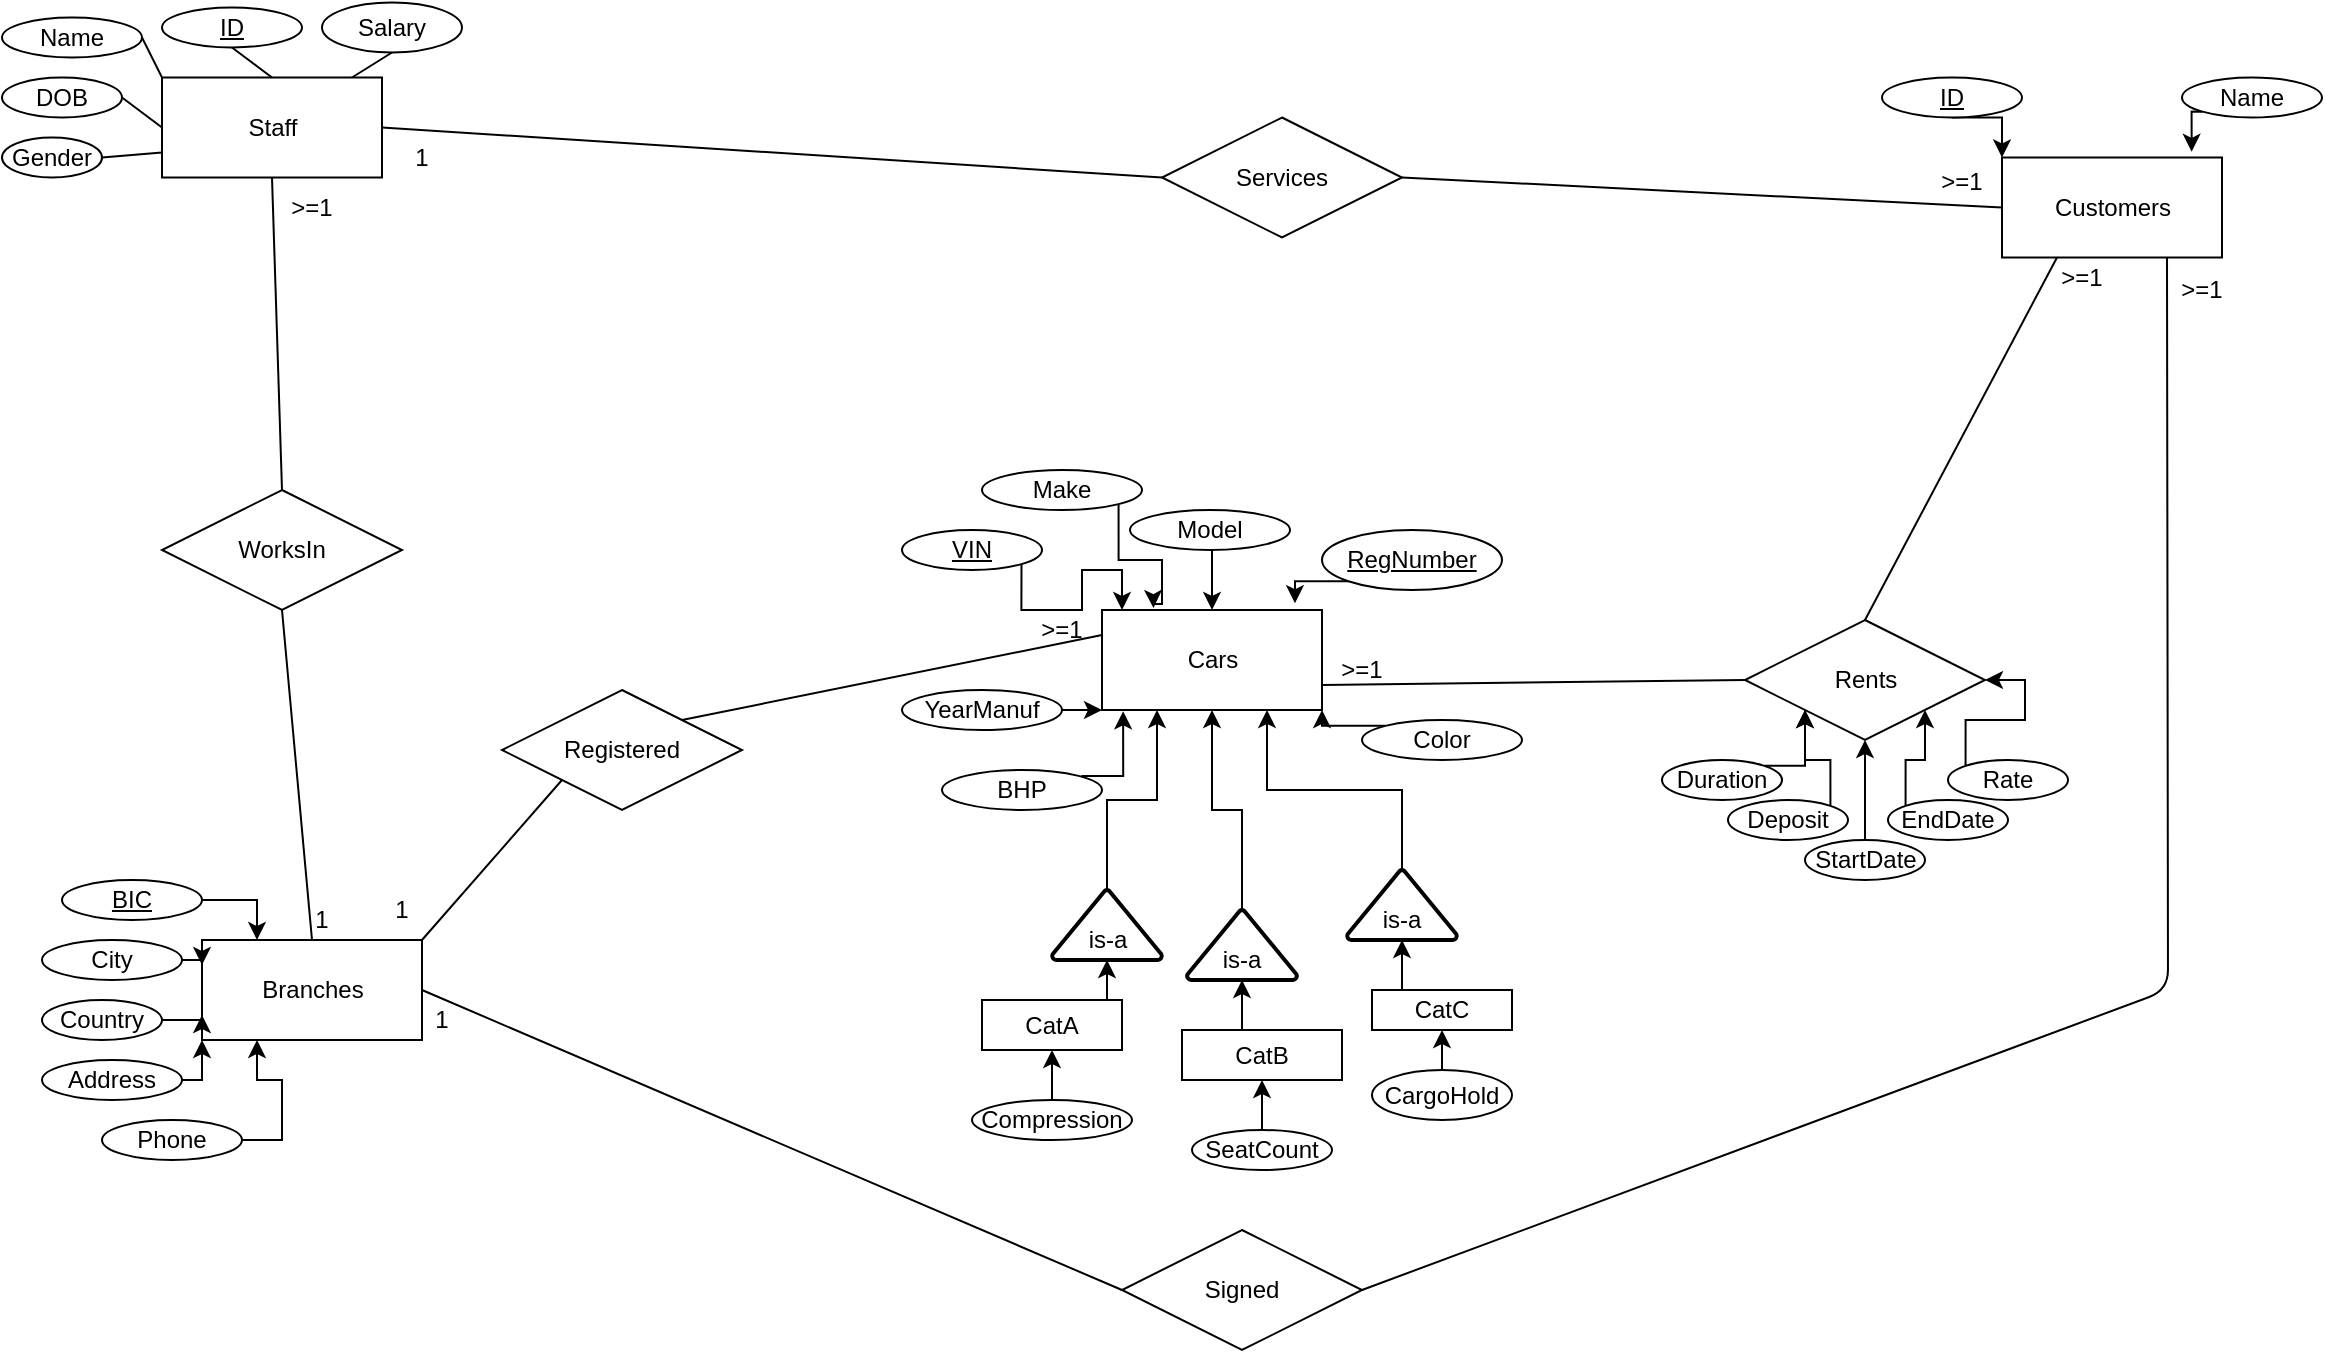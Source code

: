 <mxfile version="13.0.9" type="device"><diagram id="jQh3aBcQMtAS9AMl-UlS" name="Page-1"><mxGraphModel dx="782" dy="439" grid="1" gridSize="10" guides="1" tooltips="1" connect="1" arrows="1" fold="1" page="1" pageScale="1" pageWidth="827" pageHeight="1169" math="0" shadow="0"><root><mxCell id="0"/><mxCell id="1" parent="0"/><mxCell id="3j3Z34nQwpjQuESFqiJO-1" value="Staff" style="html=1;" parent="1" vertex="1"><mxGeometry x="90" y="43.75" width="110" height="50" as="geometry"/></mxCell><mxCell id="3j3Z34nQwpjQuESFqiJO-2" value="Cars" style="html=1;" parent="1" vertex="1"><mxGeometry x="560" y="310" width="110" height="50" as="geometry"/></mxCell><mxCell id="3j3Z34nQwpjQuESFqiJO-3" value="Customers" style="html=1;" parent="1" vertex="1"><mxGeometry x="1010" y="83.75" width="110" height="50" as="geometry"/></mxCell><mxCell id="3j3Z34nQwpjQuESFqiJO-4" value="Branches" style="html=1;" parent="1" vertex="1"><mxGeometry x="110" y="475" width="110" height="50" as="geometry"/></mxCell><mxCell id="3j3Z34nQwpjQuESFqiJO-5" value="Gender" style="ellipse;whiteSpace=wrap;html=1;align=center;" parent="1" vertex="1"><mxGeometry x="10" y="73.75" width="50" height="20" as="geometry"/></mxCell><mxCell id="3j3Z34nQwpjQuESFqiJO-6" value="Name" style="ellipse;whiteSpace=wrap;html=1;align=center;" parent="1" vertex="1"><mxGeometry x="10" y="13.75" width="70" height="20" as="geometry"/></mxCell><mxCell id="3j3Z34nQwpjQuESFqiJO-7" value="&lt;u&gt;ID&lt;/u&gt;" style="ellipse;whiteSpace=wrap;html=1;align=center;" parent="1" vertex="1"><mxGeometry x="90" y="8.75" width="70" height="20" as="geometry"/></mxCell><mxCell id="3j3Z34nQwpjQuESFqiJO-8" value="DOB" style="ellipse;whiteSpace=wrap;html=1;align=center;" parent="1" vertex="1"><mxGeometry x="10" y="43.75" width="60" height="20" as="geometry"/></mxCell><mxCell id="3j3Z34nQwpjQuESFqiJO-9" value="Salary" style="ellipse;whiteSpace=wrap;html=1;align=center;" parent="1" vertex="1"><mxGeometry x="170" y="6.25" width="70" height="25" as="geometry"/></mxCell><mxCell id="3j3Z34nQwpjQuESFqiJO-11" value="" style="endArrow=none;html=1;rounded=0;exitX=1;exitY=0.5;exitDx=0;exitDy=0;entryX=0;entryY=0.75;entryDx=0;entryDy=0;" parent="1" source="3j3Z34nQwpjQuESFqiJO-5" target="3j3Z34nQwpjQuESFqiJO-1" edge="1"><mxGeometry relative="1" as="geometry"><mxPoint x="30" y="153.75" as="sourcePoint"/><mxPoint x="190" y="153.75" as="targetPoint"/></mxGeometry></mxCell><mxCell id="3j3Z34nQwpjQuESFqiJO-12" value="" style="endArrow=none;html=1;rounded=0;exitX=1;exitY=0.5;exitDx=0;exitDy=0;entryX=0;entryY=0.5;entryDx=0;entryDy=0;" parent="1" source="3j3Z34nQwpjQuESFqiJO-8" target="3j3Z34nQwpjQuESFqiJO-1" edge="1"><mxGeometry relative="1" as="geometry"><mxPoint x="80" y="63.75" as="sourcePoint"/><mxPoint x="230" y="53.75" as="targetPoint"/></mxGeometry></mxCell><mxCell id="3j3Z34nQwpjQuESFqiJO-13" value="" style="endArrow=none;html=1;rounded=0;exitX=1;exitY=0.5;exitDx=0;exitDy=0;entryX=0;entryY=0;entryDx=0;entryDy=0;" parent="1" source="3j3Z34nQwpjQuESFqiJO-6" target="3j3Z34nQwpjQuESFqiJO-1" edge="1"><mxGeometry relative="1" as="geometry"><mxPoint x="80" y="-16.25" as="sourcePoint"/><mxPoint x="240" y="-16.25" as="targetPoint"/></mxGeometry></mxCell><mxCell id="3j3Z34nQwpjQuESFqiJO-14" value="" style="endArrow=none;html=1;rounded=0;exitX=0.5;exitY=1;exitDx=0;exitDy=0;entryX=0.5;entryY=0;entryDx=0;entryDy=0;" parent="1" source="3j3Z34nQwpjQuESFqiJO-7" target="3j3Z34nQwpjQuESFqiJO-1" edge="1"><mxGeometry relative="1" as="geometry"><mxPoint x="100" y="-46.25" as="sourcePoint"/><mxPoint x="260" y="-46.25" as="targetPoint"/></mxGeometry></mxCell><mxCell id="3j3Z34nQwpjQuESFqiJO-15" value="" style="endArrow=none;html=1;rounded=0;entryX=0.5;entryY=1;entryDx=0;entryDy=0;" parent="1" source="3j3Z34nQwpjQuESFqiJO-1" target="3j3Z34nQwpjQuESFqiJO-9" edge="1"><mxGeometry relative="1" as="geometry"><mxPoint x="150" y="-26.25" as="sourcePoint"/><mxPoint x="310" y="-26.25" as="targetPoint"/></mxGeometry></mxCell><mxCell id="QD_Eec-OfmNcchySeo4l-4" style="edgeStyle=orthogonalEdgeStyle;rounded=0;orthogonalLoop=1;jettySize=auto;html=1;exitX=1;exitY=0;exitDx=0;exitDy=0;entryX=0.087;entryY=1.013;entryDx=0;entryDy=0;entryPerimeter=0;" parent="1" edge="1"><mxGeometry relative="1" as="geometry"><mxPoint x="549.691" y="393.032" as="sourcePoint"/><mxPoint x="570.57" y="360.65" as="targetPoint"/></mxGeometry></mxCell><mxCell id="3j3Z34nQwpjQuESFqiJO-17" value="BHP" style="ellipse;whiteSpace=wrap;html=1;align=center;" parent="1" vertex="1"><mxGeometry x="480" y="390" width="80" height="20" as="geometry"/></mxCell><mxCell id="QD_Eec-OfmNcchySeo4l-5" style="edgeStyle=orthogonalEdgeStyle;rounded=0;orthogonalLoop=1;jettySize=auto;html=1;exitX=0;exitY=0;exitDx=0;exitDy=0;entryX=1;entryY=1;entryDx=0;entryDy=0;" parent="1" source="3j3Z34nQwpjQuESFqiJO-18" target="3j3Z34nQwpjQuESFqiJO-2" edge="1"><mxGeometry relative="1" as="geometry"/></mxCell><mxCell id="3j3Z34nQwpjQuESFqiJO-18" value="Color" style="ellipse;whiteSpace=wrap;html=1;align=center;" parent="1" vertex="1"><mxGeometry x="690" y="365" width="80" height="20" as="geometry"/></mxCell><mxCell id="3j3Z34nQwpjQuESFqiJO-42" style="edgeStyle=orthogonalEdgeStyle;rounded=0;orthogonalLoop=1;jettySize=auto;html=1;exitX=1;exitY=0.5;exitDx=0;exitDy=0;entryX=0;entryY=1;entryDx=0;entryDy=0;" parent="1" source="3j3Z34nQwpjQuESFqiJO-19" target="3j3Z34nQwpjQuESFqiJO-2" edge="1"><mxGeometry relative="1" as="geometry"/></mxCell><mxCell id="3j3Z34nQwpjQuESFqiJO-19" value="YearManuf" style="ellipse;whiteSpace=wrap;html=1;align=center;" parent="1" vertex="1"><mxGeometry x="460" y="350" width="80" height="20" as="geometry"/></mxCell><mxCell id="3j3Z34nQwpjQuESFqiJO-36" style="edgeStyle=orthogonalEdgeStyle;rounded=0;orthogonalLoop=1;jettySize=auto;html=1;exitX=1;exitY=1;exitDx=0;exitDy=0;entryX=0.234;entryY=-0.02;entryDx=0;entryDy=0;entryPerimeter=0;" parent="1" source="3j3Z34nQwpjQuESFqiJO-20" target="3j3Z34nQwpjQuESFqiJO-2" edge="1"><mxGeometry relative="1" as="geometry"><Array as="points"><mxPoint x="568" y="285"/><mxPoint x="590" y="285"/><mxPoint x="590" y="307"/><mxPoint x="586" y="307"/></Array></mxGeometry></mxCell><mxCell id="3j3Z34nQwpjQuESFqiJO-20" value="Make" style="ellipse;whiteSpace=wrap;html=1;align=center;" parent="1" vertex="1"><mxGeometry x="500" y="240" width="80" height="20" as="geometry"/></mxCell><mxCell id="3j3Z34nQwpjQuESFqiJO-37" style="edgeStyle=orthogonalEdgeStyle;rounded=0;orthogonalLoop=1;jettySize=auto;html=1;exitX=0.5;exitY=1;exitDx=0;exitDy=0;entryX=0.5;entryY=0;entryDx=0;entryDy=0;" parent="1" source="3j3Z34nQwpjQuESFqiJO-21" target="3j3Z34nQwpjQuESFqiJO-2" edge="1"><mxGeometry relative="1" as="geometry"/></mxCell><mxCell id="3j3Z34nQwpjQuESFqiJO-21" value="Model" style="ellipse;whiteSpace=wrap;html=1;align=center;" parent="1" vertex="1"><mxGeometry x="574" y="260" width="80" height="20" as="geometry"/></mxCell><mxCell id="3j3Z34nQwpjQuESFqiJO-38" style="edgeStyle=orthogonalEdgeStyle;rounded=0;orthogonalLoop=1;jettySize=auto;html=1;exitX=0;exitY=1;exitDx=0;exitDy=0;entryX=0.877;entryY=-0.068;entryDx=0;entryDy=0;entryPerimeter=0;" parent="1" source="3j3Z34nQwpjQuESFqiJO-22" target="3j3Z34nQwpjQuESFqiJO-2" edge="1"><mxGeometry relative="1" as="geometry"/></mxCell><mxCell id="3j3Z34nQwpjQuESFqiJO-22" value="&lt;u&gt;RegNumber&lt;/u&gt;" style="ellipse;whiteSpace=wrap;html=1;align=center;" parent="1" vertex="1"><mxGeometry x="670" y="270" width="90" height="30" as="geometry"/></mxCell><mxCell id="3j3Z34nQwpjQuESFqiJO-43" style="edgeStyle=orthogonalEdgeStyle;rounded=0;orthogonalLoop=1;jettySize=auto;html=1;exitX=0.5;exitY=1;exitDx=0;exitDy=0;entryX=0;entryY=0;entryDx=0;entryDy=0;" parent="1" source="3j3Z34nQwpjQuESFqiJO-27" target="3j3Z34nQwpjQuESFqiJO-3" edge="1"><mxGeometry relative="1" as="geometry"/></mxCell><mxCell id="3j3Z34nQwpjQuESFqiJO-27" value="&lt;u&gt;ID&lt;/u&gt;" style="ellipse;whiteSpace=wrap;html=1;align=center;" parent="1" vertex="1"><mxGeometry x="950" y="43.75" width="70" height="20" as="geometry"/></mxCell><mxCell id="3j3Z34nQwpjQuESFqiJO-44" style="edgeStyle=orthogonalEdgeStyle;rounded=0;orthogonalLoop=1;jettySize=auto;html=1;exitX=0;exitY=1;exitDx=0;exitDy=0;entryX=0.862;entryY=-0.057;entryDx=0;entryDy=0;entryPerimeter=0;" parent="1" source="3j3Z34nQwpjQuESFqiJO-28" target="3j3Z34nQwpjQuESFqiJO-3" edge="1"><mxGeometry relative="1" as="geometry"/></mxCell><mxCell id="3j3Z34nQwpjQuESFqiJO-28" value="Name" style="ellipse;whiteSpace=wrap;html=1;align=center;" parent="1" vertex="1"><mxGeometry x="1100" y="43.75" width="70" height="20" as="geometry"/></mxCell><mxCell id="3j3Z34nQwpjQuESFqiJO-48" style="edgeStyle=orthogonalEdgeStyle;rounded=0;orthogonalLoop=1;jettySize=auto;html=1;exitX=1;exitY=0.5;exitDx=0;exitDy=0;entryX=0.25;entryY=0;entryDx=0;entryDy=0;" parent="1" source="3j3Z34nQwpjQuESFqiJO-29" target="3j3Z34nQwpjQuESFqiJO-4" edge="1"><mxGeometry relative="1" as="geometry"/></mxCell><mxCell id="3j3Z34nQwpjQuESFqiJO-29" value="&lt;u&gt;BIC&lt;/u&gt;" style="ellipse;whiteSpace=wrap;html=1;align=center;" parent="1" vertex="1"><mxGeometry x="40" y="445" width="70" height="20" as="geometry"/></mxCell><mxCell id="3j3Z34nQwpjQuESFqiJO-49" style="edgeStyle=orthogonalEdgeStyle;rounded=0;orthogonalLoop=1;jettySize=auto;html=1;exitX=1;exitY=0.5;exitDx=0;exitDy=0;entryX=0;entryY=0.25;entryDx=0;entryDy=0;" parent="1" source="3j3Z34nQwpjQuESFqiJO-30" target="3j3Z34nQwpjQuESFqiJO-4" edge="1"><mxGeometry relative="1" as="geometry"/></mxCell><mxCell id="3j3Z34nQwpjQuESFqiJO-30" value="City" style="ellipse;whiteSpace=wrap;html=1;align=center;" parent="1" vertex="1"><mxGeometry x="30" y="475" width="70" height="20" as="geometry"/></mxCell><mxCell id="3j3Z34nQwpjQuESFqiJO-50" style="edgeStyle=orthogonalEdgeStyle;rounded=0;orthogonalLoop=1;jettySize=auto;html=1;exitX=1;exitY=0.5;exitDx=0;exitDy=0;entryX=0;entryY=1;entryDx=0;entryDy=0;" parent="1" source="3j3Z34nQwpjQuESFqiJO-31" target="3j3Z34nQwpjQuESFqiJO-4" edge="1"><mxGeometry relative="1" as="geometry"/></mxCell><mxCell id="3j3Z34nQwpjQuESFqiJO-31" value="Address" style="ellipse;whiteSpace=wrap;html=1;align=center;" parent="1" vertex="1"><mxGeometry x="30" y="535" width="70" height="20" as="geometry"/></mxCell><mxCell id="3j3Z34nQwpjQuESFqiJO-51" style="edgeStyle=orthogonalEdgeStyle;rounded=0;orthogonalLoop=1;jettySize=auto;html=1;exitX=1;exitY=0.5;exitDx=0;exitDy=0;entryX=0.25;entryY=1;entryDx=0;entryDy=0;" parent="1" source="3j3Z34nQwpjQuESFqiJO-32" target="3j3Z34nQwpjQuESFqiJO-4" edge="1"><mxGeometry relative="1" as="geometry"/></mxCell><mxCell id="3j3Z34nQwpjQuESFqiJO-32" value="Phone" style="ellipse;whiteSpace=wrap;html=1;align=center;" parent="1" vertex="1"><mxGeometry x="60" y="565" width="70" height="20" as="geometry"/></mxCell><mxCell id="3j3Z34nQwpjQuESFqiJO-54" style="edgeStyle=orthogonalEdgeStyle;rounded=0;orthogonalLoop=1;jettySize=auto;html=1;exitX=1;exitY=0.5;exitDx=0;exitDy=0;entryX=0;entryY=0.75;entryDx=0;entryDy=0;" parent="1" source="3j3Z34nQwpjQuESFqiJO-53" target="3j3Z34nQwpjQuESFqiJO-4" edge="1"><mxGeometry relative="1" as="geometry"/></mxCell><mxCell id="3j3Z34nQwpjQuESFqiJO-53" value="Country" style="ellipse;whiteSpace=wrap;html=1;align=center;" parent="1" vertex="1"><mxGeometry x="30" y="505" width="60" height="20" as="geometry"/></mxCell><mxCell id="3j3Z34nQwpjQuESFqiJO-55" value="WorksIn" style="shape=rhombus;perimeter=rhombusPerimeter;whiteSpace=wrap;html=1;align=center;" parent="1" vertex="1"><mxGeometry x="90" y="250" width="120" height="60" as="geometry"/></mxCell><mxCell id="3j3Z34nQwpjQuESFqiJO-56" value="Registered" style="shape=rhombus;perimeter=rhombusPerimeter;whiteSpace=wrap;html=1;align=center;" parent="1" vertex="1"><mxGeometry x="260" y="350" width="120" height="60" as="geometry"/></mxCell><mxCell id="3j3Z34nQwpjQuESFqiJO-57" value="Signed" style="shape=rhombus;perimeter=rhombusPerimeter;whiteSpace=wrap;html=1;align=center;" parent="1" vertex="1"><mxGeometry x="570" y="620" width="120" height="60" as="geometry"/></mxCell><mxCell id="3j3Z34nQwpjQuESFqiJO-58" value="Services" style="shape=rhombus;perimeter=rhombusPerimeter;whiteSpace=wrap;html=1;align=center;" parent="1" vertex="1"><mxGeometry x="590" y="63.75" width="120" height="60" as="geometry"/></mxCell><mxCell id="3j3Z34nQwpjQuESFqiJO-59" value="Rents" style="shape=rhombus;perimeter=rhombusPerimeter;whiteSpace=wrap;html=1;align=center;" parent="1" vertex="1"><mxGeometry x="881.5" y="315" width="120" height="60" as="geometry"/></mxCell><mxCell id="3j3Z34nQwpjQuESFqiJO-65" style="edgeStyle=orthogonalEdgeStyle;rounded=0;orthogonalLoop=1;jettySize=auto;html=1;exitX=1;exitY=0;exitDx=0;exitDy=0;entryX=0;entryY=1;entryDx=0;entryDy=0;" parent="1" source="3j3Z34nQwpjQuESFqiJO-60" target="3j3Z34nQwpjQuESFqiJO-59" edge="1"><mxGeometry relative="1" as="geometry"/></mxCell><mxCell id="3j3Z34nQwpjQuESFqiJO-60" value="Duration" style="ellipse;whiteSpace=wrap;html=1;align=center;" parent="1" vertex="1"><mxGeometry x="840" y="385" width="60" height="20" as="geometry"/></mxCell><mxCell id="3j3Z34nQwpjQuESFqiJO-66" style="edgeStyle=orthogonalEdgeStyle;rounded=0;orthogonalLoop=1;jettySize=auto;html=1;exitX=1;exitY=0;exitDx=0;exitDy=0;entryX=0;entryY=1;entryDx=0;entryDy=0;" parent="1" source="3j3Z34nQwpjQuESFqiJO-61" target="3j3Z34nQwpjQuESFqiJO-59" edge="1"><mxGeometry relative="1" as="geometry"/></mxCell><mxCell id="3j3Z34nQwpjQuESFqiJO-61" value="Deposit" style="ellipse;whiteSpace=wrap;html=1;align=center;" parent="1" vertex="1"><mxGeometry x="873" y="405" width="60" height="20" as="geometry"/></mxCell><mxCell id="3j3Z34nQwpjQuESFqiJO-67" style="edgeStyle=orthogonalEdgeStyle;rounded=0;orthogonalLoop=1;jettySize=auto;html=1;exitX=0.5;exitY=0;exitDx=0;exitDy=0;entryX=0.5;entryY=1;entryDx=0;entryDy=0;" parent="1" source="3j3Z34nQwpjQuESFqiJO-62" target="3j3Z34nQwpjQuESFqiJO-59" edge="1"><mxGeometry relative="1" as="geometry"/></mxCell><mxCell id="3j3Z34nQwpjQuESFqiJO-62" value="StartDate" style="ellipse;whiteSpace=wrap;html=1;align=center;" parent="1" vertex="1"><mxGeometry x="911.5" y="425" width="60" height="20" as="geometry"/></mxCell><mxCell id="3j3Z34nQwpjQuESFqiJO-68" style="edgeStyle=orthogonalEdgeStyle;rounded=0;orthogonalLoop=1;jettySize=auto;html=1;exitX=0;exitY=0;exitDx=0;exitDy=0;entryX=1;entryY=1;entryDx=0;entryDy=0;" parent="1" source="3j3Z34nQwpjQuESFqiJO-63" target="3j3Z34nQwpjQuESFqiJO-59" edge="1"><mxGeometry relative="1" as="geometry"/></mxCell><mxCell id="3j3Z34nQwpjQuESFqiJO-63" value="EndDate" style="ellipse;whiteSpace=wrap;html=1;align=center;" parent="1" vertex="1"><mxGeometry x="953" y="405" width="60" height="20" as="geometry"/></mxCell><mxCell id="3j3Z34nQwpjQuESFqiJO-69" style="edgeStyle=orthogonalEdgeStyle;rounded=0;orthogonalLoop=1;jettySize=auto;html=1;exitX=0;exitY=0;exitDx=0;exitDy=0;entryX=1;entryY=0.5;entryDx=0;entryDy=0;" parent="1" source="3j3Z34nQwpjQuESFqiJO-64" target="3j3Z34nQwpjQuESFqiJO-59" edge="1"><mxGeometry relative="1" as="geometry"/></mxCell><mxCell id="3j3Z34nQwpjQuESFqiJO-64" value="Rate" style="ellipse;whiteSpace=wrap;html=1;align=center;" parent="1" vertex="1"><mxGeometry x="983" y="385" width="60" height="20" as="geometry"/></mxCell><mxCell id="3j3Z34nQwpjQuESFqiJO-71" value="" style="endArrow=none;html=1;entryX=0.5;entryY=1;entryDx=0;entryDy=0;exitX=0.5;exitY=0;exitDx=0;exitDy=0;" parent="1" source="3j3Z34nQwpjQuESFqiJO-55" target="3j3Z34nQwpjQuESFqiJO-1" edge="1"><mxGeometry width="50" height="50" relative="1" as="geometry"><mxPoint x="210" y="310" as="sourcePoint"/><mxPoint x="260" y="260" as="targetPoint"/></mxGeometry></mxCell><mxCell id="3j3Z34nQwpjQuESFqiJO-72" value="" style="endArrow=none;html=1;entryX=0.5;entryY=1;entryDx=0;entryDy=0;exitX=0.5;exitY=0;exitDx=0;exitDy=0;" parent="1" source="3j3Z34nQwpjQuESFqiJO-4" target="3j3Z34nQwpjQuESFqiJO-55" edge="1"><mxGeometry width="50" height="50" relative="1" as="geometry"><mxPoint x="110" y="390" as="sourcePoint"/><mxPoint x="160" y="340" as="targetPoint"/></mxGeometry></mxCell><mxCell id="3j3Z34nQwpjQuESFqiJO-73" value="" style="endArrow=none;html=1;entryX=0;entryY=0.5;entryDx=0;entryDy=0;exitX=1;exitY=0.5;exitDx=0;exitDy=0;" parent="1" source="3j3Z34nQwpjQuESFqiJO-1" target="3j3Z34nQwpjQuESFqiJO-58" edge="1"><mxGeometry width="50" height="50" relative="1" as="geometry"><mxPoint x="410" y="250" as="sourcePoint"/><mxPoint x="450" y="180" as="targetPoint"/></mxGeometry></mxCell><mxCell id="3j3Z34nQwpjQuESFqiJO-74" value="" style="endArrow=none;html=1;entryX=0;entryY=0.5;entryDx=0;entryDy=0;exitX=1;exitY=0.5;exitDx=0;exitDy=0;" parent="1" source="3j3Z34nQwpjQuESFqiJO-58" target="3j3Z34nQwpjQuESFqiJO-3" edge="1"><mxGeometry width="50" height="50" relative="1" as="geometry"><mxPoint x="840" y="180" as="sourcePoint"/><mxPoint x="890" y="130" as="targetPoint"/></mxGeometry></mxCell><mxCell id="3j3Z34nQwpjQuESFqiJO-75" value="" style="endArrow=none;html=1;entryX=0.25;entryY=1;entryDx=0;entryDy=0;exitX=0.5;exitY=0;exitDx=0;exitDy=0;" parent="1" source="3j3Z34nQwpjQuESFqiJO-59" target="3j3Z34nQwpjQuESFqiJO-3" edge="1"><mxGeometry width="50" height="50" relative="1" as="geometry"><mxPoint x="820" y="250" as="sourcePoint"/><mxPoint x="870" y="200" as="targetPoint"/></mxGeometry></mxCell><mxCell id="3j3Z34nQwpjQuESFqiJO-76" value="" style="endArrow=none;html=1;entryX=0;entryY=0.5;entryDx=0;entryDy=0;exitX=1;exitY=0.75;exitDx=0;exitDy=0;" parent="1" source="3j3Z34nQwpjQuESFqiJO-2" target="3j3Z34nQwpjQuESFqiJO-59" edge="1"><mxGeometry width="50" height="50" relative="1" as="geometry"><mxPoint x="770" y="400" as="sourcePoint"/><mxPoint x="820" y="350" as="targetPoint"/></mxGeometry></mxCell><mxCell id="3j3Z34nQwpjQuESFqiJO-77" value="" style="endArrow=none;html=1;entryX=0;entryY=0.5;entryDx=0;entryDy=0;exitX=1;exitY=0.5;exitDx=0;exitDy=0;" parent="1" source="3j3Z34nQwpjQuESFqiJO-4" target="3j3Z34nQwpjQuESFqiJO-57" edge="1"><mxGeometry width="50" height="50" relative="1" as="geometry"><mxPoint x="470" y="430" as="sourcePoint"/><mxPoint x="520" y="380" as="targetPoint"/></mxGeometry></mxCell><mxCell id="3j3Z34nQwpjQuESFqiJO-78" value="" style="endArrow=none;html=1;exitX=1;exitY=0.5;exitDx=0;exitDy=0;entryX=0.75;entryY=1;entryDx=0;entryDy=0;" parent="1" source="3j3Z34nQwpjQuESFqiJO-57" target="3j3Z34nQwpjQuESFqiJO-3" edge="1"><mxGeometry width="50" height="50" relative="1" as="geometry"><mxPoint x="1000" y="460" as="sourcePoint"/><mxPoint x="1050" y="410" as="targetPoint"/><Array as="points"><mxPoint x="1093" y="500"/></Array></mxGeometry></mxCell><mxCell id="3j3Z34nQwpjQuESFqiJO-79" value="" style="endArrow=none;html=1;entryX=0;entryY=0.25;entryDx=0;entryDy=0;exitX=1;exitY=0;exitDx=0;exitDy=0;" parent="1" source="3j3Z34nQwpjQuESFqiJO-56" target="3j3Z34nQwpjQuESFqiJO-2" edge="1"><mxGeometry width="50" height="50" relative="1" as="geometry"><mxPoint x="380" y="360" as="sourcePoint"/><mxPoint x="430" y="310" as="targetPoint"/></mxGeometry></mxCell><mxCell id="3j3Z34nQwpjQuESFqiJO-80" value="" style="endArrow=none;html=1;entryX=0;entryY=1;entryDx=0;entryDy=0;exitX=1;exitY=0;exitDx=0;exitDy=0;" parent="1" source="3j3Z34nQwpjQuESFqiJO-4" target="3j3Z34nQwpjQuESFqiJO-56" edge="1"><mxGeometry width="50" height="50" relative="1" as="geometry"><mxPoint x="290" y="470" as="sourcePoint"/><mxPoint x="340" y="420" as="targetPoint"/></mxGeometry></mxCell><mxCell id="3j3Z34nQwpjQuESFqiJO-81" value="&amp;gt;=1" style="text;html=1;strokeColor=none;fillColor=none;align=center;verticalAlign=middle;whiteSpace=wrap;rounded=0;" parent="1" vertex="1"><mxGeometry x="145" y="93.75" width="40" height="30" as="geometry"/></mxCell><mxCell id="3j3Z34nQwpjQuESFqiJO-82" value="1" style="text;html=1;strokeColor=none;fillColor=none;align=center;verticalAlign=middle;whiteSpace=wrap;rounded=0;" parent="1" vertex="1"><mxGeometry x="150" y="455" width="40" height="20" as="geometry"/></mxCell><mxCell id="3j3Z34nQwpjQuESFqiJO-84" value="1" style="text;html=1;strokeColor=none;fillColor=none;align=center;verticalAlign=middle;whiteSpace=wrap;rounded=0;" parent="1" vertex="1"><mxGeometry x="200" y="74" width="40" height="20" as="geometry"/></mxCell><mxCell id="3j3Z34nQwpjQuESFqiJO-85" value="&amp;gt;=1" style="text;html=1;strokeColor=none;fillColor=none;align=center;verticalAlign=middle;whiteSpace=wrap;rounded=0;" parent="1" vertex="1"><mxGeometry x="970" y="83.75" width="40" height="24" as="geometry"/></mxCell><mxCell id="3j3Z34nQwpjQuESFqiJO-88" value="&amp;gt;=1" style="text;html=1;strokeColor=none;fillColor=none;align=center;verticalAlign=middle;whiteSpace=wrap;rounded=0;" parent="1" vertex="1"><mxGeometry x="670" y="330" width="40" height="20" as="geometry"/></mxCell><mxCell id="3j3Z34nQwpjQuESFqiJO-90" value="&amp;gt;=1" style="text;html=1;strokeColor=none;fillColor=none;align=center;verticalAlign=middle;whiteSpace=wrap;rounded=0;" parent="1" vertex="1"><mxGeometry x="520" y="310" width="40" height="20" as="geometry"/></mxCell><mxCell id="3j3Z34nQwpjQuESFqiJO-93" value="1" style="text;html=1;strokeColor=none;fillColor=none;align=center;verticalAlign=middle;whiteSpace=wrap;rounded=0;" parent="1" vertex="1"><mxGeometry x="190" y="450" width="40" height="20" as="geometry"/></mxCell><mxCell id="3j3Z34nQwpjQuESFqiJO-95" value="1" style="text;html=1;strokeColor=none;fillColor=none;align=center;verticalAlign=middle;whiteSpace=wrap;rounded=0;" parent="1" vertex="1"><mxGeometry x="210" y="505" width="40" height="20" as="geometry"/></mxCell><mxCell id="3j3Z34nQwpjQuESFqiJO-97" value="&amp;gt;=1" style="text;html=1;strokeColor=none;fillColor=none;align=center;verticalAlign=middle;whiteSpace=wrap;rounded=0;" parent="1" vertex="1"><mxGeometry x="1030" y="133.75" width="40" height="20" as="geometry"/></mxCell><mxCell id="3j3Z34nQwpjQuESFqiJO-98" value="&amp;gt;=1" style="text;html=1;strokeColor=none;fillColor=none;align=center;verticalAlign=middle;whiteSpace=wrap;rounded=0;" parent="1" vertex="1"><mxGeometry x="1090" y="140" width="40" height="20" as="geometry"/></mxCell><mxCell id="QD_Eec-OfmNcchySeo4l-2" style="edgeStyle=orthogonalEdgeStyle;rounded=0;orthogonalLoop=1;jettySize=auto;html=1;exitX=1;exitY=1;exitDx=0;exitDy=0;" parent="1" source="QD_Eec-OfmNcchySeo4l-1" edge="1"><mxGeometry relative="1" as="geometry"><mxPoint x="570" y="310" as="targetPoint"/><Array as="points"><mxPoint x="520" y="310"/><mxPoint x="550" y="310"/><mxPoint x="550" y="290"/><mxPoint x="570" y="290"/><mxPoint x="570" y="310"/></Array></mxGeometry></mxCell><mxCell id="QD_Eec-OfmNcchySeo4l-1" value="VIN" style="ellipse;whiteSpace=wrap;html=1;align=center;fontStyle=4;" parent="1" vertex="1"><mxGeometry x="460" y="270" width="70" height="20" as="geometry"/></mxCell><mxCell id="QD_Eec-OfmNcchySeo4l-16" style="edgeStyle=orthogonalEdgeStyle;rounded=0;orthogonalLoop=1;jettySize=auto;html=1;exitX=0.75;exitY=0;exitDx=0;exitDy=0;entryX=0.5;entryY=1;entryDx=0;entryDy=0;" parent="1" source="QD_Eec-OfmNcchySeo4l-6" target="QD_Eec-OfmNcchySeo4l-13" edge="1"><mxGeometry relative="1" as="geometry"/></mxCell><mxCell id="QD_Eec-OfmNcchySeo4l-6" value="CatA" style="whiteSpace=wrap;html=1;align=center;" parent="1" vertex="1"><mxGeometry x="500" y="505" width="70" height="25" as="geometry"/></mxCell><mxCell id="QD_Eec-OfmNcchySeo4l-18" style="edgeStyle=orthogonalEdgeStyle;rounded=0;orthogonalLoop=1;jettySize=auto;html=1;exitX=0.25;exitY=0;exitDx=0;exitDy=0;entryX=0.5;entryY=1;entryDx=0;entryDy=0;" parent="1" source="QD_Eec-OfmNcchySeo4l-7" target="QD_Eec-OfmNcchySeo4l-14" edge="1"><mxGeometry relative="1" as="geometry"/></mxCell><mxCell id="QD_Eec-OfmNcchySeo4l-7" value="CatB" style="whiteSpace=wrap;html=1;align=center;" parent="1" vertex="1"><mxGeometry x="600" y="520" width="80" height="25" as="geometry"/></mxCell><mxCell id="QD_Eec-OfmNcchySeo4l-20" style="edgeStyle=orthogonalEdgeStyle;rounded=0;orthogonalLoop=1;jettySize=auto;html=1;exitX=0.25;exitY=0;exitDx=0;exitDy=0;entryX=0.5;entryY=1;entryDx=0;entryDy=0;" parent="1" source="QD_Eec-OfmNcchySeo4l-8" target="QD_Eec-OfmNcchySeo4l-15" edge="1"><mxGeometry relative="1" as="geometry"/></mxCell><mxCell id="QD_Eec-OfmNcchySeo4l-8" value="CatC" style="whiteSpace=wrap;html=1;align=center;" parent="1" vertex="1"><mxGeometry x="695" y="500" width="70" height="20" as="geometry"/></mxCell><mxCell id="QD_Eec-OfmNcchySeo4l-17" style="edgeStyle=orthogonalEdgeStyle;rounded=0;orthogonalLoop=1;jettySize=auto;html=1;exitX=0.5;exitY=0;exitDx=0;exitDy=0;exitPerimeter=0;entryX=0.25;entryY=1;entryDx=0;entryDy=0;" parent="1" source="QD_Eec-OfmNcchySeo4l-10" target="3j3Z34nQwpjQuESFqiJO-2" edge="1"><mxGeometry relative="1" as="geometry"/></mxCell><mxCell id="QD_Eec-OfmNcchySeo4l-10" value="" style="strokeWidth=2;html=1;shape=mxgraph.flowchart.extract_or_measurement;whiteSpace=wrap;" parent="1" vertex="1"><mxGeometry x="535" y="450" width="55" height="35" as="geometry"/></mxCell><mxCell id="QD_Eec-OfmNcchySeo4l-19" style="edgeStyle=orthogonalEdgeStyle;rounded=0;orthogonalLoop=1;jettySize=auto;html=1;exitX=0.5;exitY=0;exitDx=0;exitDy=0;exitPerimeter=0;entryX=0.5;entryY=1;entryDx=0;entryDy=0;" parent="1" source="QD_Eec-OfmNcchySeo4l-11" target="3j3Z34nQwpjQuESFqiJO-2" edge="1"><mxGeometry relative="1" as="geometry"/></mxCell><mxCell id="QD_Eec-OfmNcchySeo4l-11" value="" style="strokeWidth=2;html=1;shape=mxgraph.flowchart.extract_or_measurement;whiteSpace=wrap;" parent="1" vertex="1"><mxGeometry x="602.5" y="460" width="55" height="35" as="geometry"/></mxCell><mxCell id="QD_Eec-OfmNcchySeo4l-21" style="edgeStyle=orthogonalEdgeStyle;rounded=0;orthogonalLoop=1;jettySize=auto;html=1;exitX=0.5;exitY=0;exitDx=0;exitDy=0;exitPerimeter=0;entryX=0.75;entryY=1;entryDx=0;entryDy=0;" parent="1" source="QD_Eec-OfmNcchySeo4l-12" target="3j3Z34nQwpjQuESFqiJO-2" edge="1"><mxGeometry relative="1" as="geometry"/></mxCell><mxCell id="QD_Eec-OfmNcchySeo4l-12" value="" style="strokeWidth=2;html=1;shape=mxgraph.flowchart.extract_or_measurement;whiteSpace=wrap;" parent="1" vertex="1"><mxGeometry x="682.5" y="440" width="55" height="35" as="geometry"/></mxCell><mxCell id="QD_Eec-OfmNcchySeo4l-13" value="is-a" style="text;html=1;strokeColor=none;fillColor=none;align=center;verticalAlign=middle;whiteSpace=wrap;rounded=0;" parent="1" vertex="1"><mxGeometry x="542.5" y="465" width="40" height="20" as="geometry"/></mxCell><mxCell id="QD_Eec-OfmNcchySeo4l-14" value="is-a" style="text;html=1;strokeColor=none;fillColor=none;align=center;verticalAlign=middle;whiteSpace=wrap;rounded=0;" parent="1" vertex="1"><mxGeometry x="610" y="475" width="40" height="20" as="geometry"/></mxCell><mxCell id="QD_Eec-OfmNcchySeo4l-15" value="is-a" style="text;html=1;strokeColor=none;fillColor=none;align=center;verticalAlign=middle;whiteSpace=wrap;rounded=0;" parent="1" vertex="1"><mxGeometry x="690" y="455" width="40" height="20" as="geometry"/></mxCell><mxCell id="Y0FO-7ZRXbZEU4gB0cX3-2" style="edgeStyle=orthogonalEdgeStyle;rounded=0;orthogonalLoop=1;jettySize=auto;html=1;exitX=0.5;exitY=0;exitDx=0;exitDy=0;entryX=0.5;entryY=1;entryDx=0;entryDy=0;" edge="1" parent="1" source="Y0FO-7ZRXbZEU4gB0cX3-1" target="QD_Eec-OfmNcchySeo4l-6"><mxGeometry relative="1" as="geometry"/></mxCell><mxCell id="Y0FO-7ZRXbZEU4gB0cX3-1" value="Compression" style="ellipse;whiteSpace=wrap;html=1;align=center;" vertex="1" parent="1"><mxGeometry x="495" y="555" width="80" height="20" as="geometry"/></mxCell><mxCell id="Y0FO-7ZRXbZEU4gB0cX3-4" style="edgeStyle=orthogonalEdgeStyle;rounded=0;orthogonalLoop=1;jettySize=auto;html=1;exitX=0.5;exitY=0;exitDx=0;exitDy=0;entryX=0.5;entryY=1;entryDx=0;entryDy=0;" edge="1" parent="1" source="Y0FO-7ZRXbZEU4gB0cX3-3" target="QD_Eec-OfmNcchySeo4l-7"><mxGeometry relative="1" as="geometry"/></mxCell><mxCell id="Y0FO-7ZRXbZEU4gB0cX3-3" value="SeatCount" style="ellipse;whiteSpace=wrap;html=1;align=center;" vertex="1" parent="1"><mxGeometry x="605" y="570" width="70" height="20" as="geometry"/></mxCell><mxCell id="Y0FO-7ZRXbZEU4gB0cX3-6" style="edgeStyle=orthogonalEdgeStyle;rounded=0;orthogonalLoop=1;jettySize=auto;html=1;exitX=0.5;exitY=0;exitDx=0;exitDy=0;entryX=0.5;entryY=1;entryDx=0;entryDy=0;" edge="1" parent="1" source="Y0FO-7ZRXbZEU4gB0cX3-5" target="QD_Eec-OfmNcchySeo4l-8"><mxGeometry relative="1" as="geometry"/></mxCell><mxCell id="Y0FO-7ZRXbZEU4gB0cX3-5" value="CargoHold" style="ellipse;whiteSpace=wrap;html=1;align=center;" vertex="1" parent="1"><mxGeometry x="695" y="540" width="70" height="25" as="geometry"/></mxCell></root></mxGraphModel></diagram></mxfile>